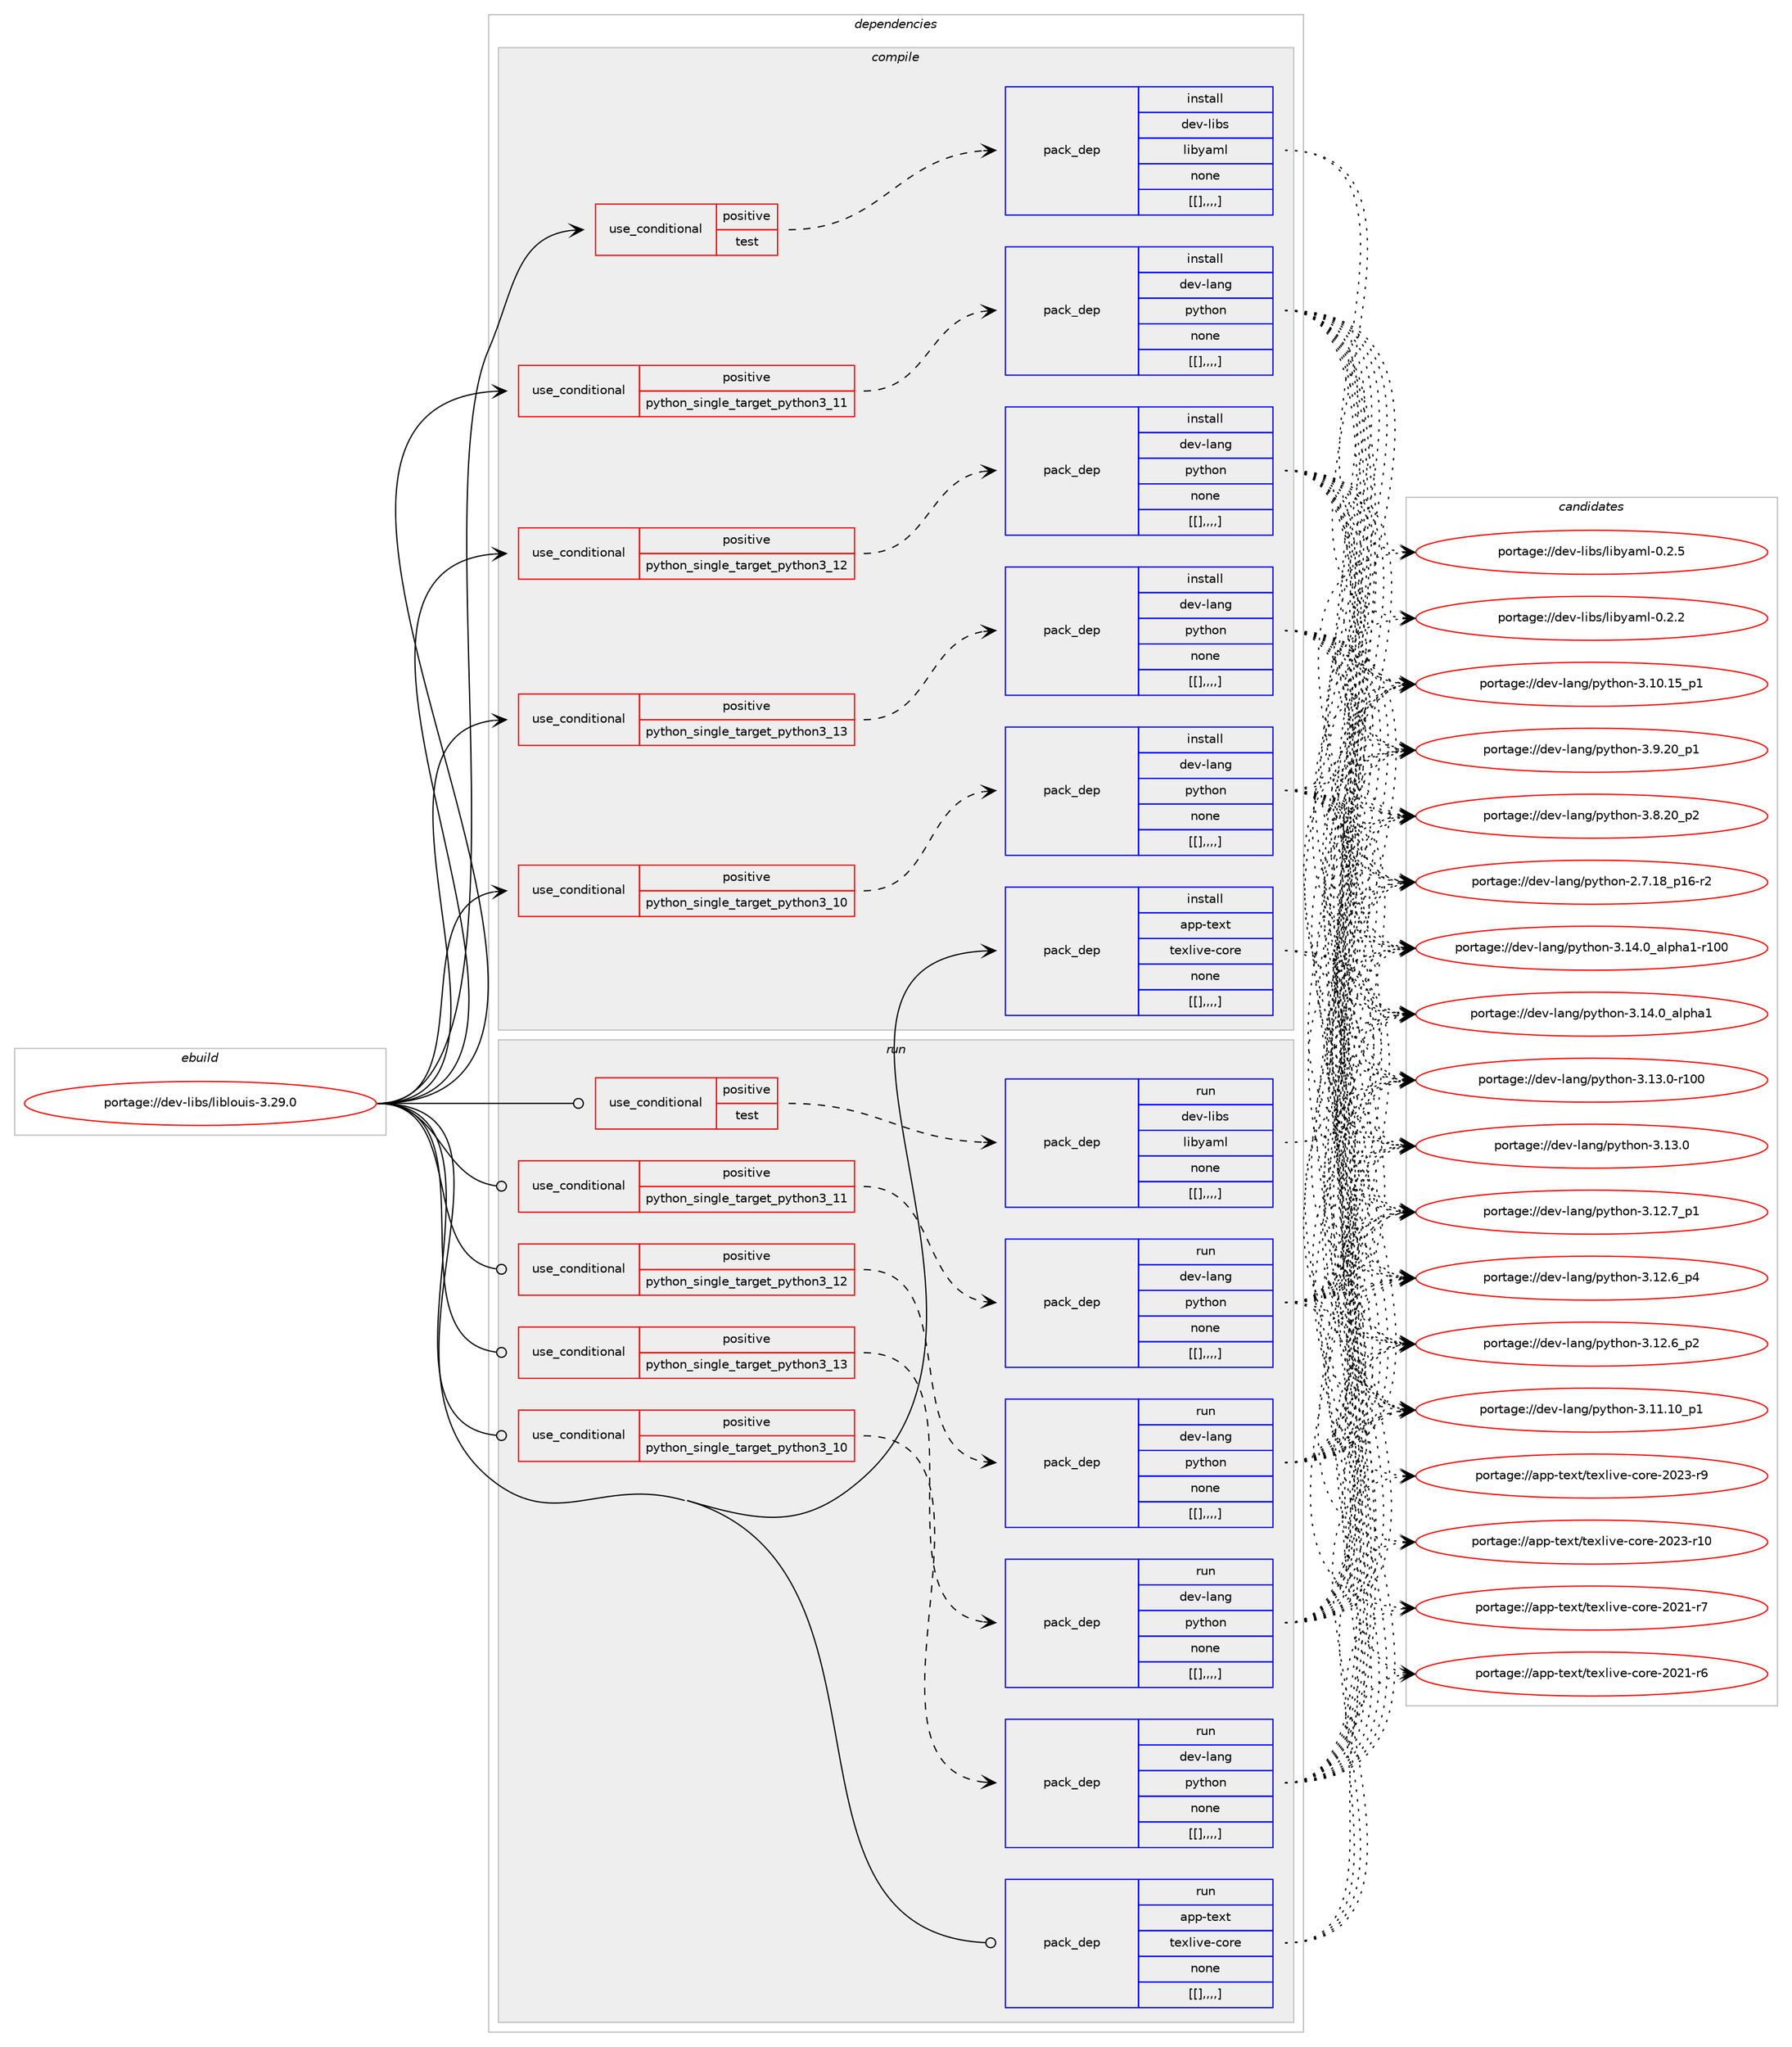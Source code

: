 digraph prolog {

# *************
# Graph options
# *************

newrank=true;
concentrate=true;
compound=true;
graph [rankdir=LR,fontname=Helvetica,fontsize=10,ranksep=1.5];#, ranksep=2.5, nodesep=0.2];
edge  [arrowhead=vee];
node  [fontname=Helvetica,fontsize=10];

# **********
# The ebuild
# **********

subgraph cluster_leftcol {
color=gray;
label=<<i>ebuild</i>>;
id [label="portage://dev-libs/liblouis-3.29.0", color=red, width=4, href="../dev-libs/liblouis-3.29.0.svg"];
}

# ****************
# The dependencies
# ****************

subgraph cluster_midcol {
color=gray;
label=<<i>dependencies</i>>;
subgraph cluster_compile {
fillcolor="#eeeeee";
style=filled;
label=<<i>compile</i>>;
subgraph cond28719 {
dependency114364 [label=<<TABLE BORDER="0" CELLBORDER="1" CELLSPACING="0" CELLPADDING="4"><TR><TD ROWSPAN="3" CELLPADDING="10">use_conditional</TD></TR><TR><TD>positive</TD></TR><TR><TD>python_single_target_python3_10</TD></TR></TABLE>>, shape=none, color=red];
subgraph pack84395 {
dependency114422 [label=<<TABLE BORDER="0" CELLBORDER="1" CELLSPACING="0" CELLPADDING="4" WIDTH="220"><TR><TD ROWSPAN="6" CELLPADDING="30">pack_dep</TD></TR><TR><TD WIDTH="110">install</TD></TR><TR><TD>dev-lang</TD></TR><TR><TD>python</TD></TR><TR><TD>none</TD></TR><TR><TD>[[],,,,]</TD></TR></TABLE>>, shape=none, color=blue];
}
dependency114364:e -> dependency114422:w [weight=20,style="dashed",arrowhead="vee"];
}
id:e -> dependency114364:w [weight=20,style="solid",arrowhead="vee"];
subgraph cond28748 {
dependency114465 [label=<<TABLE BORDER="0" CELLBORDER="1" CELLSPACING="0" CELLPADDING="4"><TR><TD ROWSPAN="3" CELLPADDING="10">use_conditional</TD></TR><TR><TD>positive</TD></TR><TR><TD>python_single_target_python3_11</TD></TR></TABLE>>, shape=none, color=red];
subgraph pack84464 {
dependency114473 [label=<<TABLE BORDER="0" CELLBORDER="1" CELLSPACING="0" CELLPADDING="4" WIDTH="220"><TR><TD ROWSPAN="6" CELLPADDING="30">pack_dep</TD></TR><TR><TD WIDTH="110">install</TD></TR><TR><TD>dev-lang</TD></TR><TR><TD>python</TD></TR><TR><TD>none</TD></TR><TR><TD>[[],,,,]</TD></TR></TABLE>>, shape=none, color=blue];
}
dependency114465:e -> dependency114473:w [weight=20,style="dashed",arrowhead="vee"];
}
id:e -> dependency114465:w [weight=20,style="solid",arrowhead="vee"];
subgraph cond28759 {
dependency114496 [label=<<TABLE BORDER="0" CELLBORDER="1" CELLSPACING="0" CELLPADDING="4"><TR><TD ROWSPAN="3" CELLPADDING="10">use_conditional</TD></TR><TR><TD>positive</TD></TR><TR><TD>python_single_target_python3_12</TD></TR></TABLE>>, shape=none, color=red];
subgraph pack84490 {
dependency114534 [label=<<TABLE BORDER="0" CELLBORDER="1" CELLSPACING="0" CELLPADDING="4" WIDTH="220"><TR><TD ROWSPAN="6" CELLPADDING="30">pack_dep</TD></TR><TR><TD WIDTH="110">install</TD></TR><TR><TD>dev-lang</TD></TR><TR><TD>python</TD></TR><TR><TD>none</TD></TR><TR><TD>[[],,,,]</TD></TR></TABLE>>, shape=none, color=blue];
}
dependency114496:e -> dependency114534:w [weight=20,style="dashed",arrowhead="vee"];
}
id:e -> dependency114496:w [weight=20,style="solid",arrowhead="vee"];
subgraph cond28777 {
dependency114539 [label=<<TABLE BORDER="0" CELLBORDER="1" CELLSPACING="0" CELLPADDING="4"><TR><TD ROWSPAN="3" CELLPADDING="10">use_conditional</TD></TR><TR><TD>positive</TD></TR><TR><TD>python_single_target_python3_13</TD></TR></TABLE>>, shape=none, color=red];
subgraph pack84518 {
dependency114576 [label=<<TABLE BORDER="0" CELLBORDER="1" CELLSPACING="0" CELLPADDING="4" WIDTH="220"><TR><TD ROWSPAN="6" CELLPADDING="30">pack_dep</TD></TR><TR><TD WIDTH="110">install</TD></TR><TR><TD>dev-lang</TD></TR><TR><TD>python</TD></TR><TR><TD>none</TD></TR><TR><TD>[[],,,,]</TD></TR></TABLE>>, shape=none, color=blue];
}
dependency114539:e -> dependency114576:w [weight=20,style="dashed",arrowhead="vee"];
}
id:e -> dependency114539:w [weight=20,style="solid",arrowhead="vee"];
subgraph cond28786 {
dependency114595 [label=<<TABLE BORDER="0" CELLBORDER="1" CELLSPACING="0" CELLPADDING="4"><TR><TD ROWSPAN="3" CELLPADDING="10">use_conditional</TD></TR><TR><TD>positive</TD></TR><TR><TD>test</TD></TR></TABLE>>, shape=none, color=red];
subgraph pack84546 {
dependency114621 [label=<<TABLE BORDER="0" CELLBORDER="1" CELLSPACING="0" CELLPADDING="4" WIDTH="220"><TR><TD ROWSPAN="6" CELLPADDING="30">pack_dep</TD></TR><TR><TD WIDTH="110">install</TD></TR><TR><TD>dev-libs</TD></TR><TR><TD>libyaml</TD></TR><TR><TD>none</TD></TR><TR><TD>[[],,,,]</TD></TR></TABLE>>, shape=none, color=blue];
}
dependency114595:e -> dependency114621:w [weight=20,style="dashed",arrowhead="vee"];
}
id:e -> dependency114595:w [weight=20,style="solid",arrowhead="vee"];
subgraph pack84572 {
dependency114638 [label=<<TABLE BORDER="0" CELLBORDER="1" CELLSPACING="0" CELLPADDING="4" WIDTH="220"><TR><TD ROWSPAN="6" CELLPADDING="30">pack_dep</TD></TR><TR><TD WIDTH="110">install</TD></TR><TR><TD>app-text</TD></TR><TR><TD>texlive-core</TD></TR><TR><TD>none</TD></TR><TR><TD>[[],,,,]</TD></TR></TABLE>>, shape=none, color=blue];
}
id:e -> dependency114638:w [weight=20,style="solid",arrowhead="vee"];
}
subgraph cluster_compileandrun {
fillcolor="#eeeeee";
style=filled;
label=<<i>compile and run</i>>;
}
subgraph cluster_run {
fillcolor="#eeeeee";
style=filled;
label=<<i>run</i>>;
subgraph cond28814 {
dependency114661 [label=<<TABLE BORDER="0" CELLBORDER="1" CELLSPACING="0" CELLPADDING="4"><TR><TD ROWSPAN="3" CELLPADDING="10">use_conditional</TD></TR><TR><TD>positive</TD></TR><TR><TD>python_single_target_python3_10</TD></TR></TABLE>>, shape=none, color=red];
subgraph pack84595 {
dependency114662 [label=<<TABLE BORDER="0" CELLBORDER="1" CELLSPACING="0" CELLPADDING="4" WIDTH="220"><TR><TD ROWSPAN="6" CELLPADDING="30">pack_dep</TD></TR><TR><TD WIDTH="110">run</TD></TR><TR><TD>dev-lang</TD></TR><TR><TD>python</TD></TR><TR><TD>none</TD></TR><TR><TD>[[],,,,]</TD></TR></TABLE>>, shape=none, color=blue];
}
dependency114661:e -> dependency114662:w [weight=20,style="dashed",arrowhead="vee"];
}
id:e -> dependency114661:w [weight=20,style="solid",arrowhead="odot"];
subgraph cond28823 {
dependency114708 [label=<<TABLE BORDER="0" CELLBORDER="1" CELLSPACING="0" CELLPADDING="4"><TR><TD ROWSPAN="3" CELLPADDING="10">use_conditional</TD></TR><TR><TD>positive</TD></TR><TR><TD>python_single_target_python3_11</TD></TR></TABLE>>, shape=none, color=red];
subgraph pack84623 {
dependency114722 [label=<<TABLE BORDER="0" CELLBORDER="1" CELLSPACING="0" CELLPADDING="4" WIDTH="220"><TR><TD ROWSPAN="6" CELLPADDING="30">pack_dep</TD></TR><TR><TD WIDTH="110">run</TD></TR><TR><TD>dev-lang</TD></TR><TR><TD>python</TD></TR><TR><TD>none</TD></TR><TR><TD>[[],,,,]</TD></TR></TABLE>>, shape=none, color=blue];
}
dependency114708:e -> dependency114722:w [weight=20,style="dashed",arrowhead="vee"];
}
id:e -> dependency114708:w [weight=20,style="solid",arrowhead="odot"];
subgraph cond28847 {
dependency114767 [label=<<TABLE BORDER="0" CELLBORDER="1" CELLSPACING="0" CELLPADDING="4"><TR><TD ROWSPAN="3" CELLPADDING="10">use_conditional</TD></TR><TR><TD>positive</TD></TR><TR><TD>python_single_target_python3_12</TD></TR></TABLE>>, shape=none, color=red];
subgraph pack84657 {
dependency114770 [label=<<TABLE BORDER="0" CELLBORDER="1" CELLSPACING="0" CELLPADDING="4" WIDTH="220"><TR><TD ROWSPAN="6" CELLPADDING="30">pack_dep</TD></TR><TR><TD WIDTH="110">run</TD></TR><TR><TD>dev-lang</TD></TR><TR><TD>python</TD></TR><TR><TD>none</TD></TR><TR><TD>[[],,,,]</TD></TR></TABLE>>, shape=none, color=blue];
}
dependency114767:e -> dependency114770:w [weight=20,style="dashed",arrowhead="vee"];
}
id:e -> dependency114767:w [weight=20,style="solid",arrowhead="odot"];
subgraph cond28858 {
dependency114777 [label=<<TABLE BORDER="0" CELLBORDER="1" CELLSPACING="0" CELLPADDING="4"><TR><TD ROWSPAN="3" CELLPADDING="10">use_conditional</TD></TR><TR><TD>positive</TD></TR><TR><TD>python_single_target_python3_13</TD></TR></TABLE>>, shape=none, color=red];
subgraph pack84683 {
dependency114804 [label=<<TABLE BORDER="0" CELLBORDER="1" CELLSPACING="0" CELLPADDING="4" WIDTH="220"><TR><TD ROWSPAN="6" CELLPADDING="30">pack_dep</TD></TR><TR><TD WIDTH="110">run</TD></TR><TR><TD>dev-lang</TD></TR><TR><TD>python</TD></TR><TR><TD>none</TD></TR><TR><TD>[[],,,,]</TD></TR></TABLE>>, shape=none, color=blue];
}
dependency114777:e -> dependency114804:w [weight=20,style="dashed",arrowhead="vee"];
}
id:e -> dependency114777:w [weight=20,style="solid",arrowhead="odot"];
subgraph cond28871 {
dependency114813 [label=<<TABLE BORDER="0" CELLBORDER="1" CELLSPACING="0" CELLPADDING="4"><TR><TD ROWSPAN="3" CELLPADDING="10">use_conditional</TD></TR><TR><TD>positive</TD></TR><TR><TD>test</TD></TR></TABLE>>, shape=none, color=red];
subgraph pack84687 {
dependency114815 [label=<<TABLE BORDER="0" CELLBORDER="1" CELLSPACING="0" CELLPADDING="4" WIDTH="220"><TR><TD ROWSPAN="6" CELLPADDING="30">pack_dep</TD></TR><TR><TD WIDTH="110">run</TD></TR><TR><TD>dev-libs</TD></TR><TR><TD>libyaml</TD></TR><TR><TD>none</TD></TR><TR><TD>[[],,,,]</TD></TR></TABLE>>, shape=none, color=blue];
}
dependency114813:e -> dependency114815:w [weight=20,style="dashed",arrowhead="vee"];
}
id:e -> dependency114813:w [weight=20,style="solid",arrowhead="odot"];
subgraph pack84703 {
dependency114838 [label=<<TABLE BORDER="0" CELLBORDER="1" CELLSPACING="0" CELLPADDING="4" WIDTH="220"><TR><TD ROWSPAN="6" CELLPADDING="30">pack_dep</TD></TR><TR><TD WIDTH="110">run</TD></TR><TR><TD>app-text</TD></TR><TR><TD>texlive-core</TD></TR><TR><TD>none</TD></TR><TR><TD>[[],,,,]</TD></TR></TABLE>>, shape=none, color=blue];
}
id:e -> dependency114838:w [weight=20,style="solid",arrowhead="odot"];
}
}

# **************
# The candidates
# **************

subgraph cluster_choices {
rank=same;
color=gray;
label=<<i>candidates</i>>;

subgraph choice83547 {
color=black;
nodesep=1;
choice100101118451089711010347112121116104111110455146495246489597108112104974945114494848 [label="portage://dev-lang/python-3.14.0_alpha1-r100", color=red, width=4,href="../dev-lang/python-3.14.0_alpha1-r100.svg"];
choice1001011184510897110103471121211161041111104551464952464895971081121049749 [label="portage://dev-lang/python-3.14.0_alpha1", color=red, width=4,href="../dev-lang/python-3.14.0_alpha1.svg"];
choice1001011184510897110103471121211161041111104551464951464845114494848 [label="portage://dev-lang/python-3.13.0-r100", color=red, width=4,href="../dev-lang/python-3.13.0-r100.svg"];
choice10010111845108971101034711212111610411111045514649514648 [label="portage://dev-lang/python-3.13.0", color=red, width=4,href="../dev-lang/python-3.13.0.svg"];
choice100101118451089711010347112121116104111110455146495046559511249 [label="portage://dev-lang/python-3.12.7_p1", color=red, width=4,href="../dev-lang/python-3.12.7_p1.svg"];
choice100101118451089711010347112121116104111110455146495046549511252 [label="portage://dev-lang/python-3.12.6_p4", color=red, width=4,href="../dev-lang/python-3.12.6_p4.svg"];
choice100101118451089711010347112121116104111110455146495046549511250 [label="portage://dev-lang/python-3.12.6_p2", color=red, width=4,href="../dev-lang/python-3.12.6_p2.svg"];
choice10010111845108971101034711212111610411111045514649494649489511249 [label="portage://dev-lang/python-3.11.10_p1", color=red, width=4,href="../dev-lang/python-3.11.10_p1.svg"];
choice10010111845108971101034711212111610411111045514649484649539511249 [label="portage://dev-lang/python-3.10.15_p1", color=red, width=4,href="../dev-lang/python-3.10.15_p1.svg"];
choice100101118451089711010347112121116104111110455146574650489511249 [label="portage://dev-lang/python-3.9.20_p1", color=red, width=4,href="../dev-lang/python-3.9.20_p1.svg"];
choice100101118451089711010347112121116104111110455146564650489511250 [label="portage://dev-lang/python-3.8.20_p2", color=red, width=4,href="../dev-lang/python-3.8.20_p2.svg"];
choice100101118451089711010347112121116104111110455046554649569511249544511450 [label="portage://dev-lang/python-2.7.18_p16-r2", color=red, width=4,href="../dev-lang/python-2.7.18_p16-r2.svg"];
dependency114422:e -> choice100101118451089711010347112121116104111110455146495246489597108112104974945114494848:w [style=dotted,weight="100"];
dependency114422:e -> choice1001011184510897110103471121211161041111104551464952464895971081121049749:w [style=dotted,weight="100"];
dependency114422:e -> choice1001011184510897110103471121211161041111104551464951464845114494848:w [style=dotted,weight="100"];
dependency114422:e -> choice10010111845108971101034711212111610411111045514649514648:w [style=dotted,weight="100"];
dependency114422:e -> choice100101118451089711010347112121116104111110455146495046559511249:w [style=dotted,weight="100"];
dependency114422:e -> choice100101118451089711010347112121116104111110455146495046549511252:w [style=dotted,weight="100"];
dependency114422:e -> choice100101118451089711010347112121116104111110455146495046549511250:w [style=dotted,weight="100"];
dependency114422:e -> choice10010111845108971101034711212111610411111045514649494649489511249:w [style=dotted,weight="100"];
dependency114422:e -> choice10010111845108971101034711212111610411111045514649484649539511249:w [style=dotted,weight="100"];
dependency114422:e -> choice100101118451089711010347112121116104111110455146574650489511249:w [style=dotted,weight="100"];
dependency114422:e -> choice100101118451089711010347112121116104111110455146564650489511250:w [style=dotted,weight="100"];
dependency114422:e -> choice100101118451089711010347112121116104111110455046554649569511249544511450:w [style=dotted,weight="100"];
}
subgraph choice83583 {
color=black;
nodesep=1;
choice100101118451089711010347112121116104111110455146495246489597108112104974945114494848 [label="portage://dev-lang/python-3.14.0_alpha1-r100", color=red, width=4,href="../dev-lang/python-3.14.0_alpha1-r100.svg"];
choice1001011184510897110103471121211161041111104551464952464895971081121049749 [label="portage://dev-lang/python-3.14.0_alpha1", color=red, width=4,href="../dev-lang/python-3.14.0_alpha1.svg"];
choice1001011184510897110103471121211161041111104551464951464845114494848 [label="portage://dev-lang/python-3.13.0-r100", color=red, width=4,href="../dev-lang/python-3.13.0-r100.svg"];
choice10010111845108971101034711212111610411111045514649514648 [label="portage://dev-lang/python-3.13.0", color=red, width=4,href="../dev-lang/python-3.13.0.svg"];
choice100101118451089711010347112121116104111110455146495046559511249 [label="portage://dev-lang/python-3.12.7_p1", color=red, width=4,href="../dev-lang/python-3.12.7_p1.svg"];
choice100101118451089711010347112121116104111110455146495046549511252 [label="portage://dev-lang/python-3.12.6_p4", color=red, width=4,href="../dev-lang/python-3.12.6_p4.svg"];
choice100101118451089711010347112121116104111110455146495046549511250 [label="portage://dev-lang/python-3.12.6_p2", color=red, width=4,href="../dev-lang/python-3.12.6_p2.svg"];
choice10010111845108971101034711212111610411111045514649494649489511249 [label="portage://dev-lang/python-3.11.10_p1", color=red, width=4,href="../dev-lang/python-3.11.10_p1.svg"];
choice10010111845108971101034711212111610411111045514649484649539511249 [label="portage://dev-lang/python-3.10.15_p1", color=red, width=4,href="../dev-lang/python-3.10.15_p1.svg"];
choice100101118451089711010347112121116104111110455146574650489511249 [label="portage://dev-lang/python-3.9.20_p1", color=red, width=4,href="../dev-lang/python-3.9.20_p1.svg"];
choice100101118451089711010347112121116104111110455146564650489511250 [label="portage://dev-lang/python-3.8.20_p2", color=red, width=4,href="../dev-lang/python-3.8.20_p2.svg"];
choice100101118451089711010347112121116104111110455046554649569511249544511450 [label="portage://dev-lang/python-2.7.18_p16-r2", color=red, width=4,href="../dev-lang/python-2.7.18_p16-r2.svg"];
dependency114473:e -> choice100101118451089711010347112121116104111110455146495246489597108112104974945114494848:w [style=dotted,weight="100"];
dependency114473:e -> choice1001011184510897110103471121211161041111104551464952464895971081121049749:w [style=dotted,weight="100"];
dependency114473:e -> choice1001011184510897110103471121211161041111104551464951464845114494848:w [style=dotted,weight="100"];
dependency114473:e -> choice10010111845108971101034711212111610411111045514649514648:w [style=dotted,weight="100"];
dependency114473:e -> choice100101118451089711010347112121116104111110455146495046559511249:w [style=dotted,weight="100"];
dependency114473:e -> choice100101118451089711010347112121116104111110455146495046549511252:w [style=dotted,weight="100"];
dependency114473:e -> choice100101118451089711010347112121116104111110455146495046549511250:w [style=dotted,weight="100"];
dependency114473:e -> choice10010111845108971101034711212111610411111045514649494649489511249:w [style=dotted,weight="100"];
dependency114473:e -> choice10010111845108971101034711212111610411111045514649484649539511249:w [style=dotted,weight="100"];
dependency114473:e -> choice100101118451089711010347112121116104111110455146574650489511249:w [style=dotted,weight="100"];
dependency114473:e -> choice100101118451089711010347112121116104111110455146564650489511250:w [style=dotted,weight="100"];
dependency114473:e -> choice100101118451089711010347112121116104111110455046554649569511249544511450:w [style=dotted,weight="100"];
}
subgraph choice83627 {
color=black;
nodesep=1;
choice100101118451089711010347112121116104111110455146495246489597108112104974945114494848 [label="portage://dev-lang/python-3.14.0_alpha1-r100", color=red, width=4,href="../dev-lang/python-3.14.0_alpha1-r100.svg"];
choice1001011184510897110103471121211161041111104551464952464895971081121049749 [label="portage://dev-lang/python-3.14.0_alpha1", color=red, width=4,href="../dev-lang/python-3.14.0_alpha1.svg"];
choice1001011184510897110103471121211161041111104551464951464845114494848 [label="portage://dev-lang/python-3.13.0-r100", color=red, width=4,href="../dev-lang/python-3.13.0-r100.svg"];
choice10010111845108971101034711212111610411111045514649514648 [label="portage://dev-lang/python-3.13.0", color=red, width=4,href="../dev-lang/python-3.13.0.svg"];
choice100101118451089711010347112121116104111110455146495046559511249 [label="portage://dev-lang/python-3.12.7_p1", color=red, width=4,href="../dev-lang/python-3.12.7_p1.svg"];
choice100101118451089711010347112121116104111110455146495046549511252 [label="portage://dev-lang/python-3.12.6_p4", color=red, width=4,href="../dev-lang/python-3.12.6_p4.svg"];
choice100101118451089711010347112121116104111110455146495046549511250 [label="portage://dev-lang/python-3.12.6_p2", color=red, width=4,href="../dev-lang/python-3.12.6_p2.svg"];
choice10010111845108971101034711212111610411111045514649494649489511249 [label="portage://dev-lang/python-3.11.10_p1", color=red, width=4,href="../dev-lang/python-3.11.10_p1.svg"];
choice10010111845108971101034711212111610411111045514649484649539511249 [label="portage://dev-lang/python-3.10.15_p1", color=red, width=4,href="../dev-lang/python-3.10.15_p1.svg"];
choice100101118451089711010347112121116104111110455146574650489511249 [label="portage://dev-lang/python-3.9.20_p1", color=red, width=4,href="../dev-lang/python-3.9.20_p1.svg"];
choice100101118451089711010347112121116104111110455146564650489511250 [label="portage://dev-lang/python-3.8.20_p2", color=red, width=4,href="../dev-lang/python-3.8.20_p2.svg"];
choice100101118451089711010347112121116104111110455046554649569511249544511450 [label="portage://dev-lang/python-2.7.18_p16-r2", color=red, width=4,href="../dev-lang/python-2.7.18_p16-r2.svg"];
dependency114534:e -> choice100101118451089711010347112121116104111110455146495246489597108112104974945114494848:w [style=dotted,weight="100"];
dependency114534:e -> choice1001011184510897110103471121211161041111104551464952464895971081121049749:w [style=dotted,weight="100"];
dependency114534:e -> choice1001011184510897110103471121211161041111104551464951464845114494848:w [style=dotted,weight="100"];
dependency114534:e -> choice10010111845108971101034711212111610411111045514649514648:w [style=dotted,weight="100"];
dependency114534:e -> choice100101118451089711010347112121116104111110455146495046559511249:w [style=dotted,weight="100"];
dependency114534:e -> choice100101118451089711010347112121116104111110455146495046549511252:w [style=dotted,weight="100"];
dependency114534:e -> choice100101118451089711010347112121116104111110455146495046549511250:w [style=dotted,weight="100"];
dependency114534:e -> choice10010111845108971101034711212111610411111045514649494649489511249:w [style=dotted,weight="100"];
dependency114534:e -> choice10010111845108971101034711212111610411111045514649484649539511249:w [style=dotted,weight="100"];
dependency114534:e -> choice100101118451089711010347112121116104111110455146574650489511249:w [style=dotted,weight="100"];
dependency114534:e -> choice100101118451089711010347112121116104111110455146564650489511250:w [style=dotted,weight="100"];
dependency114534:e -> choice100101118451089711010347112121116104111110455046554649569511249544511450:w [style=dotted,weight="100"];
}
subgraph choice83639 {
color=black;
nodesep=1;
choice100101118451089711010347112121116104111110455146495246489597108112104974945114494848 [label="portage://dev-lang/python-3.14.0_alpha1-r100", color=red, width=4,href="../dev-lang/python-3.14.0_alpha1-r100.svg"];
choice1001011184510897110103471121211161041111104551464952464895971081121049749 [label="portage://dev-lang/python-3.14.0_alpha1", color=red, width=4,href="../dev-lang/python-3.14.0_alpha1.svg"];
choice1001011184510897110103471121211161041111104551464951464845114494848 [label="portage://dev-lang/python-3.13.0-r100", color=red, width=4,href="../dev-lang/python-3.13.0-r100.svg"];
choice10010111845108971101034711212111610411111045514649514648 [label="portage://dev-lang/python-3.13.0", color=red, width=4,href="../dev-lang/python-3.13.0.svg"];
choice100101118451089711010347112121116104111110455146495046559511249 [label="portage://dev-lang/python-3.12.7_p1", color=red, width=4,href="../dev-lang/python-3.12.7_p1.svg"];
choice100101118451089711010347112121116104111110455146495046549511252 [label="portage://dev-lang/python-3.12.6_p4", color=red, width=4,href="../dev-lang/python-3.12.6_p4.svg"];
choice100101118451089711010347112121116104111110455146495046549511250 [label="portage://dev-lang/python-3.12.6_p2", color=red, width=4,href="../dev-lang/python-3.12.6_p2.svg"];
choice10010111845108971101034711212111610411111045514649494649489511249 [label="portage://dev-lang/python-3.11.10_p1", color=red, width=4,href="../dev-lang/python-3.11.10_p1.svg"];
choice10010111845108971101034711212111610411111045514649484649539511249 [label="portage://dev-lang/python-3.10.15_p1", color=red, width=4,href="../dev-lang/python-3.10.15_p1.svg"];
choice100101118451089711010347112121116104111110455146574650489511249 [label="portage://dev-lang/python-3.9.20_p1", color=red, width=4,href="../dev-lang/python-3.9.20_p1.svg"];
choice100101118451089711010347112121116104111110455146564650489511250 [label="portage://dev-lang/python-3.8.20_p2", color=red, width=4,href="../dev-lang/python-3.8.20_p2.svg"];
choice100101118451089711010347112121116104111110455046554649569511249544511450 [label="portage://dev-lang/python-2.7.18_p16-r2", color=red, width=4,href="../dev-lang/python-2.7.18_p16-r2.svg"];
dependency114576:e -> choice100101118451089711010347112121116104111110455146495246489597108112104974945114494848:w [style=dotted,weight="100"];
dependency114576:e -> choice1001011184510897110103471121211161041111104551464952464895971081121049749:w [style=dotted,weight="100"];
dependency114576:e -> choice1001011184510897110103471121211161041111104551464951464845114494848:w [style=dotted,weight="100"];
dependency114576:e -> choice10010111845108971101034711212111610411111045514649514648:w [style=dotted,weight="100"];
dependency114576:e -> choice100101118451089711010347112121116104111110455146495046559511249:w [style=dotted,weight="100"];
dependency114576:e -> choice100101118451089711010347112121116104111110455146495046549511252:w [style=dotted,weight="100"];
dependency114576:e -> choice100101118451089711010347112121116104111110455146495046549511250:w [style=dotted,weight="100"];
dependency114576:e -> choice10010111845108971101034711212111610411111045514649494649489511249:w [style=dotted,weight="100"];
dependency114576:e -> choice10010111845108971101034711212111610411111045514649484649539511249:w [style=dotted,weight="100"];
dependency114576:e -> choice100101118451089711010347112121116104111110455146574650489511249:w [style=dotted,weight="100"];
dependency114576:e -> choice100101118451089711010347112121116104111110455146564650489511250:w [style=dotted,weight="100"];
dependency114576:e -> choice100101118451089711010347112121116104111110455046554649569511249544511450:w [style=dotted,weight="100"];
}
subgraph choice83667 {
color=black;
nodesep=1;
choice1001011184510810598115471081059812197109108454846504653 [label="portage://dev-libs/libyaml-0.2.5", color=red, width=4,href="../dev-libs/libyaml-0.2.5.svg"];
choice1001011184510810598115471081059812197109108454846504650 [label="portage://dev-libs/libyaml-0.2.2", color=red, width=4,href="../dev-libs/libyaml-0.2.2.svg"];
dependency114621:e -> choice1001011184510810598115471081059812197109108454846504653:w [style=dotted,weight="100"];
dependency114621:e -> choice1001011184510810598115471081059812197109108454846504650:w [style=dotted,weight="100"];
}
subgraph choice83680 {
color=black;
nodesep=1;
choice971121124511610112011647116101120108105118101459911111410145504850514511457 [label="portage://app-text/texlive-core-2023-r9", color=red, width=4,href="../app-text/texlive-core-2023-r9.svg"];
choice97112112451161011201164711610112010810511810145991111141014550485051451144948 [label="portage://app-text/texlive-core-2023-r10", color=red, width=4,href="../app-text/texlive-core-2023-r10.svg"];
choice971121124511610112011647116101120108105118101459911111410145504850494511455 [label="portage://app-text/texlive-core-2021-r7", color=red, width=4,href="../app-text/texlive-core-2021-r7.svg"];
choice971121124511610112011647116101120108105118101459911111410145504850494511454 [label="portage://app-text/texlive-core-2021-r6", color=red, width=4,href="../app-text/texlive-core-2021-r6.svg"];
dependency114638:e -> choice971121124511610112011647116101120108105118101459911111410145504850514511457:w [style=dotted,weight="100"];
dependency114638:e -> choice97112112451161011201164711610112010810511810145991111141014550485051451144948:w [style=dotted,weight="100"];
dependency114638:e -> choice971121124511610112011647116101120108105118101459911111410145504850494511455:w [style=dotted,weight="100"];
dependency114638:e -> choice971121124511610112011647116101120108105118101459911111410145504850494511454:w [style=dotted,weight="100"];
}
subgraph choice83686 {
color=black;
nodesep=1;
choice100101118451089711010347112121116104111110455146495246489597108112104974945114494848 [label="portage://dev-lang/python-3.14.0_alpha1-r100", color=red, width=4,href="../dev-lang/python-3.14.0_alpha1-r100.svg"];
choice1001011184510897110103471121211161041111104551464952464895971081121049749 [label="portage://dev-lang/python-3.14.0_alpha1", color=red, width=4,href="../dev-lang/python-3.14.0_alpha1.svg"];
choice1001011184510897110103471121211161041111104551464951464845114494848 [label="portage://dev-lang/python-3.13.0-r100", color=red, width=4,href="../dev-lang/python-3.13.0-r100.svg"];
choice10010111845108971101034711212111610411111045514649514648 [label="portage://dev-lang/python-3.13.0", color=red, width=4,href="../dev-lang/python-3.13.0.svg"];
choice100101118451089711010347112121116104111110455146495046559511249 [label="portage://dev-lang/python-3.12.7_p1", color=red, width=4,href="../dev-lang/python-3.12.7_p1.svg"];
choice100101118451089711010347112121116104111110455146495046549511252 [label="portage://dev-lang/python-3.12.6_p4", color=red, width=4,href="../dev-lang/python-3.12.6_p4.svg"];
choice100101118451089711010347112121116104111110455146495046549511250 [label="portage://dev-lang/python-3.12.6_p2", color=red, width=4,href="../dev-lang/python-3.12.6_p2.svg"];
choice10010111845108971101034711212111610411111045514649494649489511249 [label="portage://dev-lang/python-3.11.10_p1", color=red, width=4,href="../dev-lang/python-3.11.10_p1.svg"];
choice10010111845108971101034711212111610411111045514649484649539511249 [label="portage://dev-lang/python-3.10.15_p1", color=red, width=4,href="../dev-lang/python-3.10.15_p1.svg"];
choice100101118451089711010347112121116104111110455146574650489511249 [label="portage://dev-lang/python-3.9.20_p1", color=red, width=4,href="../dev-lang/python-3.9.20_p1.svg"];
choice100101118451089711010347112121116104111110455146564650489511250 [label="portage://dev-lang/python-3.8.20_p2", color=red, width=4,href="../dev-lang/python-3.8.20_p2.svg"];
choice100101118451089711010347112121116104111110455046554649569511249544511450 [label="portage://dev-lang/python-2.7.18_p16-r2", color=red, width=4,href="../dev-lang/python-2.7.18_p16-r2.svg"];
dependency114662:e -> choice100101118451089711010347112121116104111110455146495246489597108112104974945114494848:w [style=dotted,weight="100"];
dependency114662:e -> choice1001011184510897110103471121211161041111104551464952464895971081121049749:w [style=dotted,weight="100"];
dependency114662:e -> choice1001011184510897110103471121211161041111104551464951464845114494848:w [style=dotted,weight="100"];
dependency114662:e -> choice10010111845108971101034711212111610411111045514649514648:w [style=dotted,weight="100"];
dependency114662:e -> choice100101118451089711010347112121116104111110455146495046559511249:w [style=dotted,weight="100"];
dependency114662:e -> choice100101118451089711010347112121116104111110455146495046549511252:w [style=dotted,weight="100"];
dependency114662:e -> choice100101118451089711010347112121116104111110455146495046549511250:w [style=dotted,weight="100"];
dependency114662:e -> choice10010111845108971101034711212111610411111045514649494649489511249:w [style=dotted,weight="100"];
dependency114662:e -> choice10010111845108971101034711212111610411111045514649484649539511249:w [style=dotted,weight="100"];
dependency114662:e -> choice100101118451089711010347112121116104111110455146574650489511249:w [style=dotted,weight="100"];
dependency114662:e -> choice100101118451089711010347112121116104111110455146564650489511250:w [style=dotted,weight="100"];
dependency114662:e -> choice100101118451089711010347112121116104111110455046554649569511249544511450:w [style=dotted,weight="100"];
}
subgraph choice83706 {
color=black;
nodesep=1;
choice100101118451089711010347112121116104111110455146495246489597108112104974945114494848 [label="portage://dev-lang/python-3.14.0_alpha1-r100", color=red, width=4,href="../dev-lang/python-3.14.0_alpha1-r100.svg"];
choice1001011184510897110103471121211161041111104551464952464895971081121049749 [label="portage://dev-lang/python-3.14.0_alpha1", color=red, width=4,href="../dev-lang/python-3.14.0_alpha1.svg"];
choice1001011184510897110103471121211161041111104551464951464845114494848 [label="portage://dev-lang/python-3.13.0-r100", color=red, width=4,href="../dev-lang/python-3.13.0-r100.svg"];
choice10010111845108971101034711212111610411111045514649514648 [label="portage://dev-lang/python-3.13.0", color=red, width=4,href="../dev-lang/python-3.13.0.svg"];
choice100101118451089711010347112121116104111110455146495046559511249 [label="portage://dev-lang/python-3.12.7_p1", color=red, width=4,href="../dev-lang/python-3.12.7_p1.svg"];
choice100101118451089711010347112121116104111110455146495046549511252 [label="portage://dev-lang/python-3.12.6_p4", color=red, width=4,href="../dev-lang/python-3.12.6_p4.svg"];
choice100101118451089711010347112121116104111110455146495046549511250 [label="portage://dev-lang/python-3.12.6_p2", color=red, width=4,href="../dev-lang/python-3.12.6_p2.svg"];
choice10010111845108971101034711212111610411111045514649494649489511249 [label="portage://dev-lang/python-3.11.10_p1", color=red, width=4,href="../dev-lang/python-3.11.10_p1.svg"];
choice10010111845108971101034711212111610411111045514649484649539511249 [label="portage://dev-lang/python-3.10.15_p1", color=red, width=4,href="../dev-lang/python-3.10.15_p1.svg"];
choice100101118451089711010347112121116104111110455146574650489511249 [label="portage://dev-lang/python-3.9.20_p1", color=red, width=4,href="../dev-lang/python-3.9.20_p1.svg"];
choice100101118451089711010347112121116104111110455146564650489511250 [label="portage://dev-lang/python-3.8.20_p2", color=red, width=4,href="../dev-lang/python-3.8.20_p2.svg"];
choice100101118451089711010347112121116104111110455046554649569511249544511450 [label="portage://dev-lang/python-2.7.18_p16-r2", color=red, width=4,href="../dev-lang/python-2.7.18_p16-r2.svg"];
dependency114722:e -> choice100101118451089711010347112121116104111110455146495246489597108112104974945114494848:w [style=dotted,weight="100"];
dependency114722:e -> choice1001011184510897110103471121211161041111104551464952464895971081121049749:w [style=dotted,weight="100"];
dependency114722:e -> choice1001011184510897110103471121211161041111104551464951464845114494848:w [style=dotted,weight="100"];
dependency114722:e -> choice10010111845108971101034711212111610411111045514649514648:w [style=dotted,weight="100"];
dependency114722:e -> choice100101118451089711010347112121116104111110455146495046559511249:w [style=dotted,weight="100"];
dependency114722:e -> choice100101118451089711010347112121116104111110455146495046549511252:w [style=dotted,weight="100"];
dependency114722:e -> choice100101118451089711010347112121116104111110455146495046549511250:w [style=dotted,weight="100"];
dependency114722:e -> choice10010111845108971101034711212111610411111045514649494649489511249:w [style=dotted,weight="100"];
dependency114722:e -> choice10010111845108971101034711212111610411111045514649484649539511249:w [style=dotted,weight="100"];
dependency114722:e -> choice100101118451089711010347112121116104111110455146574650489511249:w [style=dotted,weight="100"];
dependency114722:e -> choice100101118451089711010347112121116104111110455146564650489511250:w [style=dotted,weight="100"];
dependency114722:e -> choice100101118451089711010347112121116104111110455046554649569511249544511450:w [style=dotted,weight="100"];
}
subgraph choice83753 {
color=black;
nodesep=1;
choice100101118451089711010347112121116104111110455146495246489597108112104974945114494848 [label="portage://dev-lang/python-3.14.0_alpha1-r100", color=red, width=4,href="../dev-lang/python-3.14.0_alpha1-r100.svg"];
choice1001011184510897110103471121211161041111104551464952464895971081121049749 [label="portage://dev-lang/python-3.14.0_alpha1", color=red, width=4,href="../dev-lang/python-3.14.0_alpha1.svg"];
choice1001011184510897110103471121211161041111104551464951464845114494848 [label="portage://dev-lang/python-3.13.0-r100", color=red, width=4,href="../dev-lang/python-3.13.0-r100.svg"];
choice10010111845108971101034711212111610411111045514649514648 [label="portage://dev-lang/python-3.13.0", color=red, width=4,href="../dev-lang/python-3.13.0.svg"];
choice100101118451089711010347112121116104111110455146495046559511249 [label="portage://dev-lang/python-3.12.7_p1", color=red, width=4,href="../dev-lang/python-3.12.7_p1.svg"];
choice100101118451089711010347112121116104111110455146495046549511252 [label="portage://dev-lang/python-3.12.6_p4", color=red, width=4,href="../dev-lang/python-3.12.6_p4.svg"];
choice100101118451089711010347112121116104111110455146495046549511250 [label="portage://dev-lang/python-3.12.6_p2", color=red, width=4,href="../dev-lang/python-3.12.6_p2.svg"];
choice10010111845108971101034711212111610411111045514649494649489511249 [label="portage://dev-lang/python-3.11.10_p1", color=red, width=4,href="../dev-lang/python-3.11.10_p1.svg"];
choice10010111845108971101034711212111610411111045514649484649539511249 [label="portage://dev-lang/python-3.10.15_p1", color=red, width=4,href="../dev-lang/python-3.10.15_p1.svg"];
choice100101118451089711010347112121116104111110455146574650489511249 [label="portage://dev-lang/python-3.9.20_p1", color=red, width=4,href="../dev-lang/python-3.9.20_p1.svg"];
choice100101118451089711010347112121116104111110455146564650489511250 [label="portage://dev-lang/python-3.8.20_p2", color=red, width=4,href="../dev-lang/python-3.8.20_p2.svg"];
choice100101118451089711010347112121116104111110455046554649569511249544511450 [label="portage://dev-lang/python-2.7.18_p16-r2", color=red, width=4,href="../dev-lang/python-2.7.18_p16-r2.svg"];
dependency114770:e -> choice100101118451089711010347112121116104111110455146495246489597108112104974945114494848:w [style=dotted,weight="100"];
dependency114770:e -> choice1001011184510897110103471121211161041111104551464952464895971081121049749:w [style=dotted,weight="100"];
dependency114770:e -> choice1001011184510897110103471121211161041111104551464951464845114494848:w [style=dotted,weight="100"];
dependency114770:e -> choice10010111845108971101034711212111610411111045514649514648:w [style=dotted,weight="100"];
dependency114770:e -> choice100101118451089711010347112121116104111110455146495046559511249:w [style=dotted,weight="100"];
dependency114770:e -> choice100101118451089711010347112121116104111110455146495046549511252:w [style=dotted,weight="100"];
dependency114770:e -> choice100101118451089711010347112121116104111110455146495046549511250:w [style=dotted,weight="100"];
dependency114770:e -> choice10010111845108971101034711212111610411111045514649494649489511249:w [style=dotted,weight="100"];
dependency114770:e -> choice10010111845108971101034711212111610411111045514649484649539511249:w [style=dotted,weight="100"];
dependency114770:e -> choice100101118451089711010347112121116104111110455146574650489511249:w [style=dotted,weight="100"];
dependency114770:e -> choice100101118451089711010347112121116104111110455146564650489511250:w [style=dotted,weight="100"];
dependency114770:e -> choice100101118451089711010347112121116104111110455046554649569511249544511450:w [style=dotted,weight="100"];
}
subgraph choice83767 {
color=black;
nodesep=1;
choice100101118451089711010347112121116104111110455146495246489597108112104974945114494848 [label="portage://dev-lang/python-3.14.0_alpha1-r100", color=red, width=4,href="../dev-lang/python-3.14.0_alpha1-r100.svg"];
choice1001011184510897110103471121211161041111104551464952464895971081121049749 [label="portage://dev-lang/python-3.14.0_alpha1", color=red, width=4,href="../dev-lang/python-3.14.0_alpha1.svg"];
choice1001011184510897110103471121211161041111104551464951464845114494848 [label="portage://dev-lang/python-3.13.0-r100", color=red, width=4,href="../dev-lang/python-3.13.0-r100.svg"];
choice10010111845108971101034711212111610411111045514649514648 [label="portage://dev-lang/python-3.13.0", color=red, width=4,href="../dev-lang/python-3.13.0.svg"];
choice100101118451089711010347112121116104111110455146495046559511249 [label="portage://dev-lang/python-3.12.7_p1", color=red, width=4,href="../dev-lang/python-3.12.7_p1.svg"];
choice100101118451089711010347112121116104111110455146495046549511252 [label="portage://dev-lang/python-3.12.6_p4", color=red, width=4,href="../dev-lang/python-3.12.6_p4.svg"];
choice100101118451089711010347112121116104111110455146495046549511250 [label="portage://dev-lang/python-3.12.6_p2", color=red, width=4,href="../dev-lang/python-3.12.6_p2.svg"];
choice10010111845108971101034711212111610411111045514649494649489511249 [label="portage://dev-lang/python-3.11.10_p1", color=red, width=4,href="../dev-lang/python-3.11.10_p1.svg"];
choice10010111845108971101034711212111610411111045514649484649539511249 [label="portage://dev-lang/python-3.10.15_p1", color=red, width=4,href="../dev-lang/python-3.10.15_p1.svg"];
choice100101118451089711010347112121116104111110455146574650489511249 [label="portage://dev-lang/python-3.9.20_p1", color=red, width=4,href="../dev-lang/python-3.9.20_p1.svg"];
choice100101118451089711010347112121116104111110455146564650489511250 [label="portage://dev-lang/python-3.8.20_p2", color=red, width=4,href="../dev-lang/python-3.8.20_p2.svg"];
choice100101118451089711010347112121116104111110455046554649569511249544511450 [label="portage://dev-lang/python-2.7.18_p16-r2", color=red, width=4,href="../dev-lang/python-2.7.18_p16-r2.svg"];
dependency114804:e -> choice100101118451089711010347112121116104111110455146495246489597108112104974945114494848:w [style=dotted,weight="100"];
dependency114804:e -> choice1001011184510897110103471121211161041111104551464952464895971081121049749:w [style=dotted,weight="100"];
dependency114804:e -> choice1001011184510897110103471121211161041111104551464951464845114494848:w [style=dotted,weight="100"];
dependency114804:e -> choice10010111845108971101034711212111610411111045514649514648:w [style=dotted,weight="100"];
dependency114804:e -> choice100101118451089711010347112121116104111110455146495046559511249:w [style=dotted,weight="100"];
dependency114804:e -> choice100101118451089711010347112121116104111110455146495046549511252:w [style=dotted,weight="100"];
dependency114804:e -> choice100101118451089711010347112121116104111110455146495046549511250:w [style=dotted,weight="100"];
dependency114804:e -> choice10010111845108971101034711212111610411111045514649494649489511249:w [style=dotted,weight="100"];
dependency114804:e -> choice10010111845108971101034711212111610411111045514649484649539511249:w [style=dotted,weight="100"];
dependency114804:e -> choice100101118451089711010347112121116104111110455146574650489511249:w [style=dotted,weight="100"];
dependency114804:e -> choice100101118451089711010347112121116104111110455146564650489511250:w [style=dotted,weight="100"];
dependency114804:e -> choice100101118451089711010347112121116104111110455046554649569511249544511450:w [style=dotted,weight="100"];
}
subgraph choice83824 {
color=black;
nodesep=1;
choice1001011184510810598115471081059812197109108454846504653 [label="portage://dev-libs/libyaml-0.2.5", color=red, width=4,href="../dev-libs/libyaml-0.2.5.svg"];
choice1001011184510810598115471081059812197109108454846504650 [label="portage://dev-libs/libyaml-0.2.2", color=red, width=4,href="../dev-libs/libyaml-0.2.2.svg"];
dependency114815:e -> choice1001011184510810598115471081059812197109108454846504653:w [style=dotted,weight="100"];
dependency114815:e -> choice1001011184510810598115471081059812197109108454846504650:w [style=dotted,weight="100"];
}
subgraph choice83843 {
color=black;
nodesep=1;
choice971121124511610112011647116101120108105118101459911111410145504850514511457 [label="portage://app-text/texlive-core-2023-r9", color=red, width=4,href="../app-text/texlive-core-2023-r9.svg"];
choice97112112451161011201164711610112010810511810145991111141014550485051451144948 [label="portage://app-text/texlive-core-2023-r10", color=red, width=4,href="../app-text/texlive-core-2023-r10.svg"];
choice971121124511610112011647116101120108105118101459911111410145504850494511455 [label="portage://app-text/texlive-core-2021-r7", color=red, width=4,href="../app-text/texlive-core-2021-r7.svg"];
choice971121124511610112011647116101120108105118101459911111410145504850494511454 [label="portage://app-text/texlive-core-2021-r6", color=red, width=4,href="../app-text/texlive-core-2021-r6.svg"];
dependency114838:e -> choice971121124511610112011647116101120108105118101459911111410145504850514511457:w [style=dotted,weight="100"];
dependency114838:e -> choice97112112451161011201164711610112010810511810145991111141014550485051451144948:w [style=dotted,weight="100"];
dependency114838:e -> choice971121124511610112011647116101120108105118101459911111410145504850494511455:w [style=dotted,weight="100"];
dependency114838:e -> choice971121124511610112011647116101120108105118101459911111410145504850494511454:w [style=dotted,weight="100"];
}
}

}
